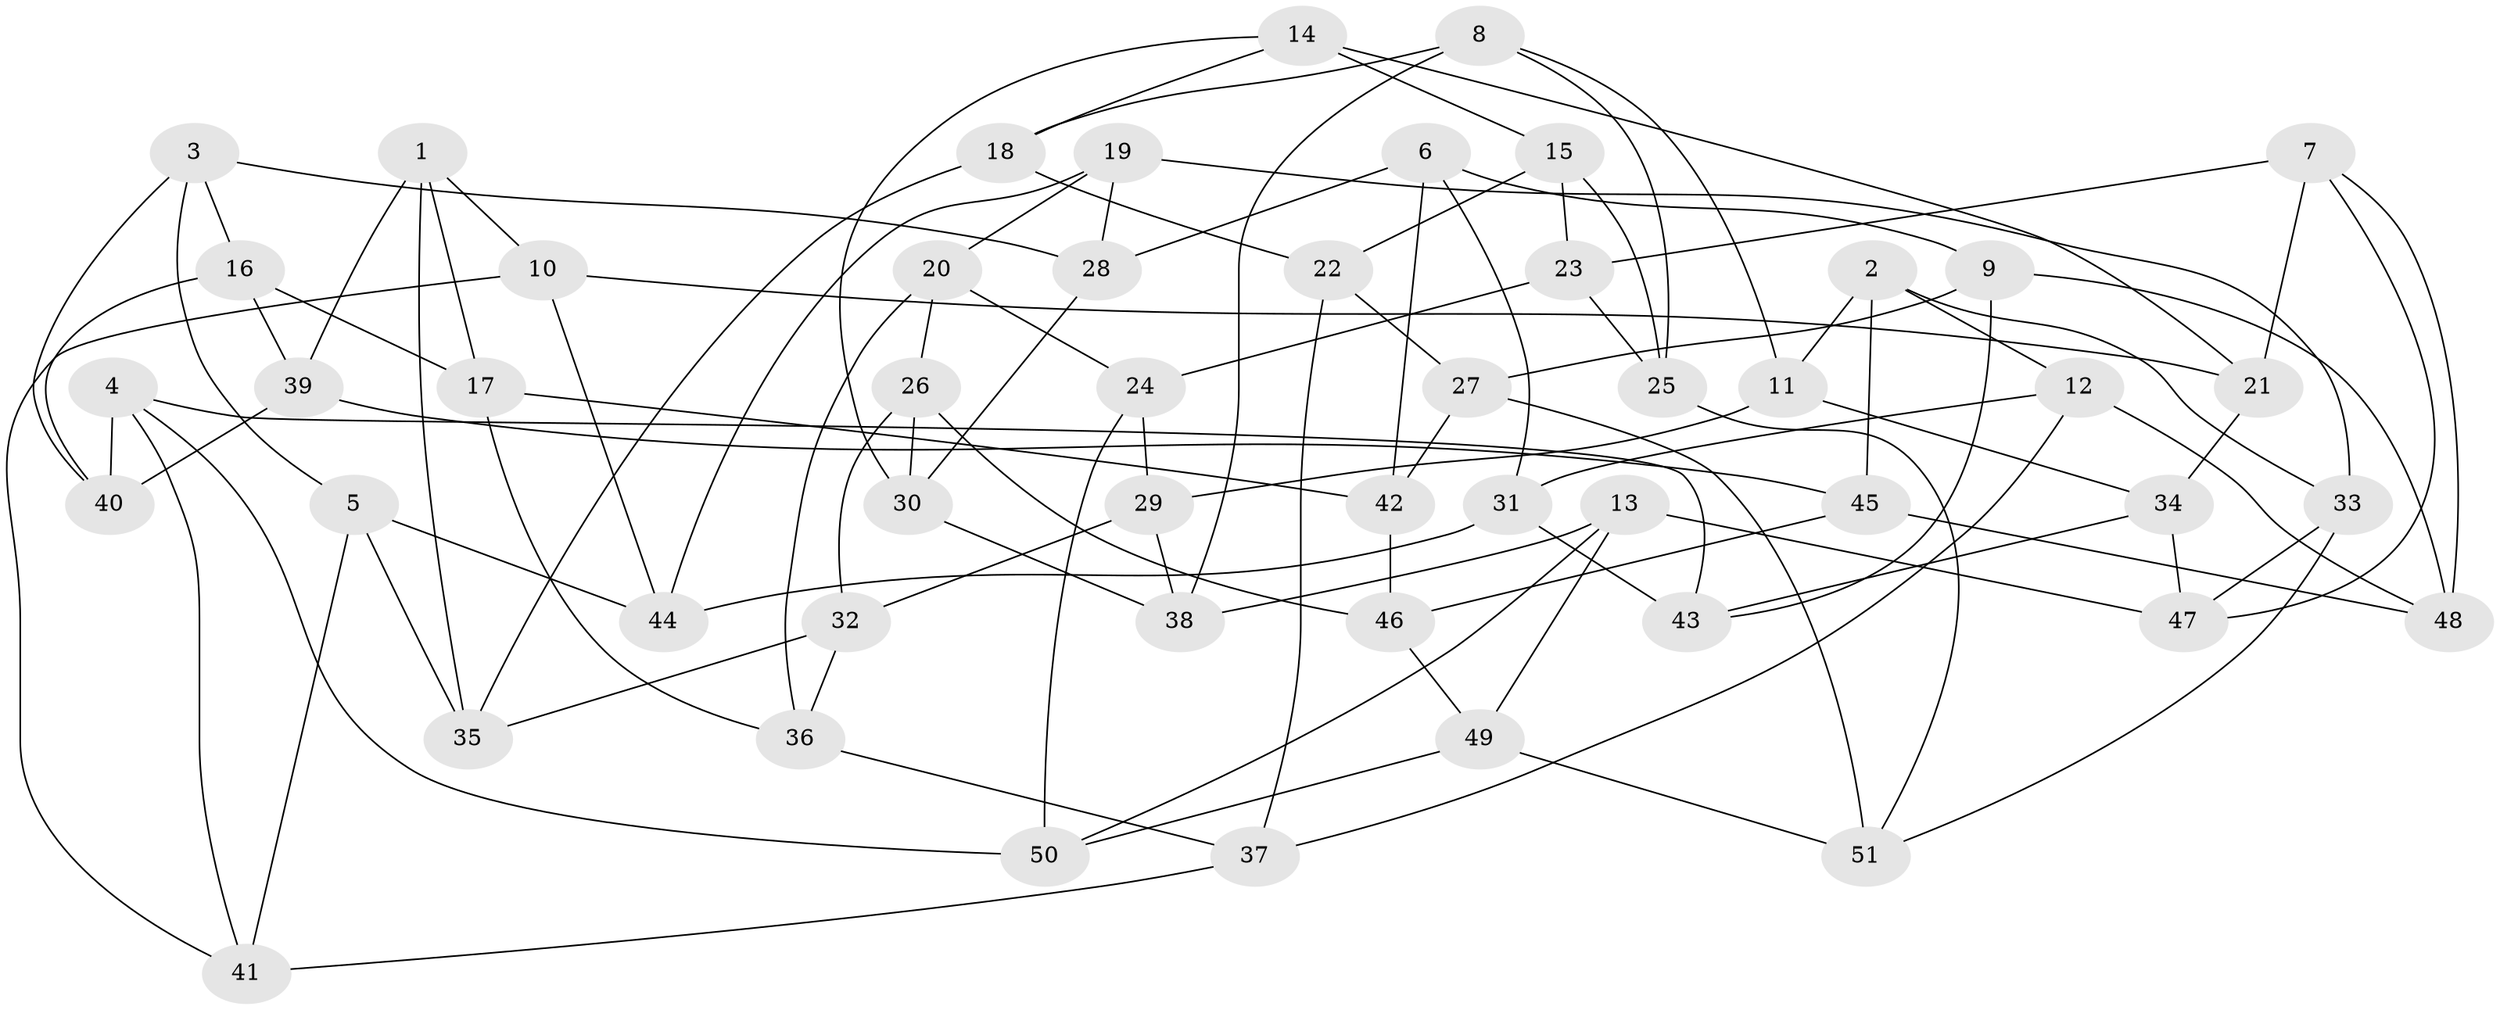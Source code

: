 // coarse degree distribution, {4: 0.34375, 6: 0.53125, 3: 0.0625, 5: 0.0625}
// Generated by graph-tools (version 1.1) at 2025/42/03/06/25 10:42:24]
// undirected, 51 vertices, 102 edges
graph export_dot {
graph [start="1"]
  node [color=gray90,style=filled];
  1;
  2;
  3;
  4;
  5;
  6;
  7;
  8;
  9;
  10;
  11;
  12;
  13;
  14;
  15;
  16;
  17;
  18;
  19;
  20;
  21;
  22;
  23;
  24;
  25;
  26;
  27;
  28;
  29;
  30;
  31;
  32;
  33;
  34;
  35;
  36;
  37;
  38;
  39;
  40;
  41;
  42;
  43;
  44;
  45;
  46;
  47;
  48;
  49;
  50;
  51;
  1 -- 35;
  1 -- 10;
  1 -- 39;
  1 -- 17;
  2 -- 12;
  2 -- 33;
  2 -- 45;
  2 -- 11;
  3 -- 28;
  3 -- 5;
  3 -- 40;
  3 -- 16;
  4 -- 41;
  4 -- 50;
  4 -- 40;
  4 -- 43;
  5 -- 35;
  5 -- 44;
  5 -- 41;
  6 -- 9;
  6 -- 31;
  6 -- 42;
  6 -- 28;
  7 -- 21;
  7 -- 48;
  7 -- 23;
  7 -- 47;
  8 -- 11;
  8 -- 18;
  8 -- 38;
  8 -- 25;
  9 -- 27;
  9 -- 43;
  9 -- 48;
  10 -- 41;
  10 -- 21;
  10 -- 44;
  11 -- 29;
  11 -- 34;
  12 -- 37;
  12 -- 31;
  12 -- 48;
  13 -- 47;
  13 -- 49;
  13 -- 38;
  13 -- 50;
  14 -- 15;
  14 -- 21;
  14 -- 30;
  14 -- 18;
  15 -- 25;
  15 -- 23;
  15 -- 22;
  16 -- 39;
  16 -- 40;
  16 -- 17;
  17 -- 42;
  17 -- 36;
  18 -- 35;
  18 -- 22;
  19 -- 28;
  19 -- 33;
  19 -- 20;
  19 -- 44;
  20 -- 26;
  20 -- 24;
  20 -- 36;
  21 -- 34;
  22 -- 27;
  22 -- 37;
  23 -- 24;
  23 -- 25;
  24 -- 29;
  24 -- 50;
  25 -- 51;
  26 -- 32;
  26 -- 30;
  26 -- 46;
  27 -- 42;
  27 -- 51;
  28 -- 30;
  29 -- 32;
  29 -- 38;
  30 -- 38;
  31 -- 43;
  31 -- 44;
  32 -- 36;
  32 -- 35;
  33 -- 47;
  33 -- 51;
  34 -- 47;
  34 -- 43;
  36 -- 37;
  37 -- 41;
  39 -- 40;
  39 -- 45;
  42 -- 46;
  45 -- 48;
  45 -- 46;
  46 -- 49;
  49 -- 50;
  49 -- 51;
}
